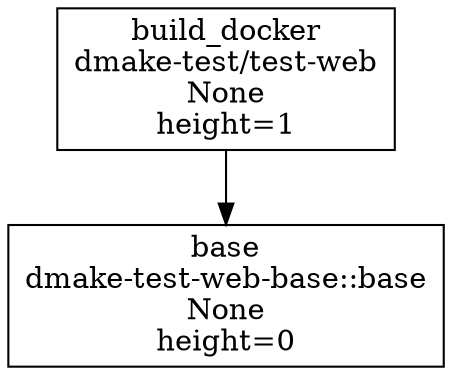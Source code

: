 // DMake Services
digraph {
	node [shape=box]
	{
		rank=same
		"('base', 'dmake-test-web-base__base', None)" [label="base
dmake-test-web-base::base
None
height=0"]
	}
	"('build_docker', 'dmake-test/test-web', None)" -> "('base', 'dmake-test-web-base__base', None)"
	{
		rank=same
		"('build_docker', 'dmake-test/test-web', None)" [label="build_docker
dmake-test/test-web
None
height=1"]
	}
}
